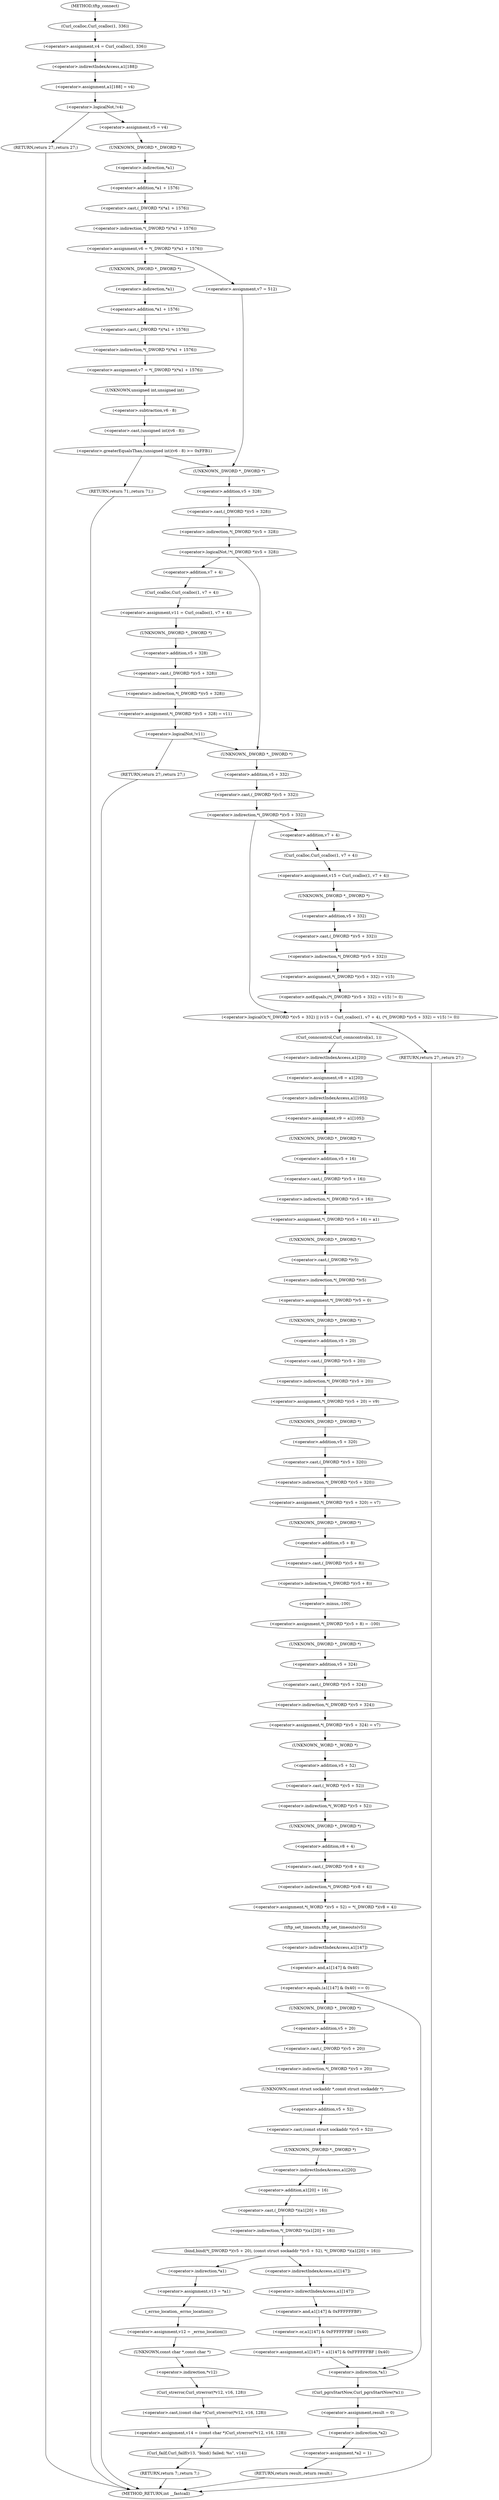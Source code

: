 digraph tftp_connect {  
"1000131" [label = "(<operator>.assignment,v4 = Curl_ccalloc(1, 336))" ]
"1000133" [label = "(Curl_ccalloc,Curl_ccalloc(1, 336))" ]
"1000136" [label = "(<operator>.assignment,a1[188] = v4)" ]
"1000137" [label = "(<operator>.indirectIndexAccess,a1[188])" ]
"1000142" [label = "(<operator>.logicalNot,!v4)" ]
"1000144" [label = "(RETURN,return 27;,return 27;)" ]
"1000146" [label = "(<operator>.assignment,v5 = v4)" ]
"1000149" [label = "(<operator>.assignment,v6 = *(_DWORD *)(*a1 + 1576))" ]
"1000151" [label = "(<operator>.indirection,*(_DWORD *)(*a1 + 1576))" ]
"1000152" [label = "(<operator>.cast,(_DWORD *)(*a1 + 1576))" ]
"1000153" [label = "(UNKNOWN,_DWORD *,_DWORD *)" ]
"1000154" [label = "(<operator>.addition,*a1 + 1576)" ]
"1000155" [label = "(<operator>.indirection,*a1)" ]
"1000161" [label = "(<operator>.assignment,v7 = *(_DWORD *)(*a1 + 1576))" ]
"1000163" [label = "(<operator>.indirection,*(_DWORD *)(*a1 + 1576))" ]
"1000164" [label = "(<operator>.cast,(_DWORD *)(*a1 + 1576))" ]
"1000165" [label = "(UNKNOWN,_DWORD *,_DWORD *)" ]
"1000166" [label = "(<operator>.addition,*a1 + 1576)" ]
"1000167" [label = "(<operator>.indirection,*a1)" ]
"1000171" [label = "(<operator>.greaterEqualsThan,(unsigned int)(v6 - 8) >= 0xFFB1)" ]
"1000172" [label = "(<operator>.cast,(unsigned int)(v6 - 8))" ]
"1000173" [label = "(UNKNOWN,unsigned int,unsigned int)" ]
"1000174" [label = "(<operator>.subtraction,v6 - 8)" ]
"1000178" [label = "(RETURN,return 71;,return 71;)" ]
"1000182" [label = "(<operator>.assignment,v7 = 512)" ]
"1000186" [label = "(<operator>.logicalNot,!*(_DWORD *)(v5 + 328))" ]
"1000187" [label = "(<operator>.indirection,*(_DWORD *)(v5 + 328))" ]
"1000188" [label = "(<operator>.cast,(_DWORD *)(v5 + 328))" ]
"1000189" [label = "(UNKNOWN,_DWORD *,_DWORD *)" ]
"1000190" [label = "(<operator>.addition,v5 + 328)" ]
"1000194" [label = "(<operator>.assignment,v11 = Curl_ccalloc(1, v7 + 4))" ]
"1000196" [label = "(Curl_ccalloc,Curl_ccalloc(1, v7 + 4))" ]
"1000198" [label = "(<operator>.addition,v7 + 4)" ]
"1000201" [label = "(<operator>.assignment,*(_DWORD *)(v5 + 328) = v11)" ]
"1000202" [label = "(<operator>.indirection,*(_DWORD *)(v5 + 328))" ]
"1000203" [label = "(<operator>.cast,(_DWORD *)(v5 + 328))" ]
"1000204" [label = "(UNKNOWN,_DWORD *,_DWORD *)" ]
"1000205" [label = "(<operator>.addition,v5 + 328)" ]
"1000210" [label = "(<operator>.logicalNot,!v11)" ]
"1000212" [label = "(RETURN,return 27;,return 27;)" ]
"1000215" [label = "(<operator>.logicalOr,*(_DWORD *)(v5 + 332) || (v15 = Curl_ccalloc(1, v7 + 4), (*(_DWORD *)(v5 + 332) = v15) != 0))" ]
"1000216" [label = "(<operator>.indirection,*(_DWORD *)(v5 + 332))" ]
"1000217" [label = "(<operator>.cast,(_DWORD *)(v5 + 332))" ]
"1000218" [label = "(UNKNOWN,_DWORD *,_DWORD *)" ]
"1000219" [label = "(<operator>.addition,v5 + 332)" ]
"1000223" [label = "(<operator>.assignment,v15 = Curl_ccalloc(1, v7 + 4))" ]
"1000225" [label = "(Curl_ccalloc,Curl_ccalloc(1, v7 + 4))" ]
"1000227" [label = "(<operator>.addition,v7 + 4)" ]
"1000230" [label = "(<operator>.notEquals,(*(_DWORD *)(v5 + 332) = v15) != 0)" ]
"1000231" [label = "(<operator>.assignment,*(_DWORD *)(v5 + 332) = v15)" ]
"1000232" [label = "(<operator>.indirection,*(_DWORD *)(v5 + 332))" ]
"1000233" [label = "(<operator>.cast,(_DWORD *)(v5 + 332))" ]
"1000234" [label = "(UNKNOWN,_DWORD *,_DWORD *)" ]
"1000235" [label = "(<operator>.addition,v5 + 332)" ]
"1000241" [label = "(Curl_conncontrol,Curl_conncontrol(a1, 1))" ]
"1000244" [label = "(<operator>.assignment,v8 = a1[20])" ]
"1000246" [label = "(<operator>.indirectIndexAccess,a1[20])" ]
"1000249" [label = "(<operator>.assignment,v9 = a1[105])" ]
"1000251" [label = "(<operator>.indirectIndexAccess,a1[105])" ]
"1000254" [label = "(<operator>.assignment,*(_DWORD *)(v5 + 16) = a1)" ]
"1000255" [label = "(<operator>.indirection,*(_DWORD *)(v5 + 16))" ]
"1000256" [label = "(<operator>.cast,(_DWORD *)(v5 + 16))" ]
"1000257" [label = "(UNKNOWN,_DWORD *,_DWORD *)" ]
"1000258" [label = "(<operator>.addition,v5 + 16)" ]
"1000262" [label = "(<operator>.assignment,*(_DWORD *)v5 = 0)" ]
"1000263" [label = "(<operator>.indirection,*(_DWORD *)v5)" ]
"1000264" [label = "(<operator>.cast,(_DWORD *)v5)" ]
"1000265" [label = "(UNKNOWN,_DWORD *,_DWORD *)" ]
"1000268" [label = "(<operator>.assignment,*(_DWORD *)(v5 + 20) = v9)" ]
"1000269" [label = "(<operator>.indirection,*(_DWORD *)(v5 + 20))" ]
"1000270" [label = "(<operator>.cast,(_DWORD *)(v5 + 20))" ]
"1000271" [label = "(UNKNOWN,_DWORD *,_DWORD *)" ]
"1000272" [label = "(<operator>.addition,v5 + 20)" ]
"1000276" [label = "(<operator>.assignment,*(_DWORD *)(v5 + 320) = v7)" ]
"1000277" [label = "(<operator>.indirection,*(_DWORD *)(v5 + 320))" ]
"1000278" [label = "(<operator>.cast,(_DWORD *)(v5 + 320))" ]
"1000279" [label = "(UNKNOWN,_DWORD *,_DWORD *)" ]
"1000280" [label = "(<operator>.addition,v5 + 320)" ]
"1000284" [label = "(<operator>.assignment,*(_DWORD *)(v5 + 8) = -100)" ]
"1000285" [label = "(<operator>.indirection,*(_DWORD *)(v5 + 8))" ]
"1000286" [label = "(<operator>.cast,(_DWORD *)(v5 + 8))" ]
"1000287" [label = "(UNKNOWN,_DWORD *,_DWORD *)" ]
"1000288" [label = "(<operator>.addition,v5 + 8)" ]
"1000291" [label = "(<operator>.minus,-100)" ]
"1000293" [label = "(<operator>.assignment,*(_DWORD *)(v5 + 324) = v7)" ]
"1000294" [label = "(<operator>.indirection,*(_DWORD *)(v5 + 324))" ]
"1000295" [label = "(<operator>.cast,(_DWORD *)(v5 + 324))" ]
"1000296" [label = "(UNKNOWN,_DWORD *,_DWORD *)" ]
"1000297" [label = "(<operator>.addition,v5 + 324)" ]
"1000301" [label = "(<operator>.assignment,*(_WORD *)(v5 + 52) = *(_DWORD *)(v8 + 4))" ]
"1000302" [label = "(<operator>.indirection,*(_WORD *)(v5 + 52))" ]
"1000303" [label = "(<operator>.cast,(_WORD *)(v5 + 52))" ]
"1000304" [label = "(UNKNOWN,_WORD *,_WORD *)" ]
"1000305" [label = "(<operator>.addition,v5 + 52)" ]
"1000308" [label = "(<operator>.indirection,*(_DWORD *)(v8 + 4))" ]
"1000309" [label = "(<operator>.cast,(_DWORD *)(v8 + 4))" ]
"1000310" [label = "(UNKNOWN,_DWORD *,_DWORD *)" ]
"1000311" [label = "(<operator>.addition,v8 + 4)" ]
"1000314" [label = "(tftp_set_timeouts,tftp_set_timeouts(v5))" ]
"1000317" [label = "(<operator>.equals,(a1[147] & 0x40) == 0)" ]
"1000318" [label = "(<operator>.and,a1[147] & 0x40)" ]
"1000319" [label = "(<operator>.indirectIndexAccess,a1[147])" ]
"1000326" [label = "(bind,bind(*(_DWORD *)(v5 + 20), (const struct sockaddr *)(v5 + 52), *(_DWORD *)(a1[20] + 16)))" ]
"1000327" [label = "(<operator>.indirection,*(_DWORD *)(v5 + 20))" ]
"1000328" [label = "(<operator>.cast,(_DWORD *)(v5 + 20))" ]
"1000329" [label = "(UNKNOWN,_DWORD *,_DWORD *)" ]
"1000330" [label = "(<operator>.addition,v5 + 20)" ]
"1000333" [label = "(<operator>.cast,(const struct sockaddr *)(v5 + 52))" ]
"1000334" [label = "(UNKNOWN,const struct sockaddr *,const struct sockaddr *)" ]
"1000335" [label = "(<operator>.addition,v5 + 52)" ]
"1000338" [label = "(<operator>.indirection,*(_DWORD *)(a1[20] + 16))" ]
"1000339" [label = "(<operator>.cast,(_DWORD *)(a1[20] + 16))" ]
"1000340" [label = "(UNKNOWN,_DWORD *,_DWORD *)" ]
"1000341" [label = "(<operator>.addition,a1[20] + 16)" ]
"1000342" [label = "(<operator>.indirectIndexAccess,a1[20])" ]
"1000347" [label = "(<operator>.assignment,v13 = *a1)" ]
"1000349" [label = "(<operator>.indirection,*a1)" ]
"1000351" [label = "(<operator>.assignment,v12 = _errno_location())" ]
"1000353" [label = "(_errno_location,_errno_location())" ]
"1000354" [label = "(<operator>.assignment,v14 = (const char *)Curl_strerror(*v12, v16, 128))" ]
"1000356" [label = "(<operator>.cast,(const char *)Curl_strerror(*v12, v16, 128))" ]
"1000357" [label = "(UNKNOWN,const char *,const char *)" ]
"1000358" [label = "(Curl_strerror,Curl_strerror(*v12, v16, 128))" ]
"1000359" [label = "(<operator>.indirection,*v12)" ]
"1000363" [label = "(Curl_failf,Curl_failf(v13, \"bind() failed; %s\", v14))" ]
"1000367" [label = "(RETURN,return 7;,return 7;)" ]
"1000369" [label = "(<operator>.assignment,a1[147] = a1[147] & 0xFFFFFFBF | 0x40)" ]
"1000370" [label = "(<operator>.indirectIndexAccess,a1[147])" ]
"1000373" [label = "(<operator>.or,a1[147] & 0xFFFFFFBF | 0x40)" ]
"1000374" [label = "(<operator>.and,a1[147] & 0xFFFFFFBF)" ]
"1000375" [label = "(<operator>.indirectIndexAccess,a1[147])" ]
"1000380" [label = "(Curl_pgrsStartNow,Curl_pgrsStartNow(*a1))" ]
"1000381" [label = "(<operator>.indirection,*a1)" ]
"1000383" [label = "(<operator>.assignment,result = 0)" ]
"1000386" [label = "(<operator>.assignment,*a2 = 1)" ]
"1000387" [label = "(<operator>.indirection,*a2)" ]
"1000390" [label = "(RETURN,return result;,return result;)" ]
"1000392" [label = "(RETURN,return 27;,return 27;)" ]
"1000114" [label = "(METHOD,tftp_connect)" ]
"1000394" [label = "(METHOD_RETURN,int __fastcall)" ]
  "1000131" -> "1000137" 
  "1000133" -> "1000131" 
  "1000136" -> "1000142" 
  "1000137" -> "1000136" 
  "1000142" -> "1000144" 
  "1000142" -> "1000146" 
  "1000144" -> "1000394" 
  "1000146" -> "1000153" 
  "1000149" -> "1000165" 
  "1000149" -> "1000182" 
  "1000151" -> "1000149" 
  "1000152" -> "1000151" 
  "1000153" -> "1000155" 
  "1000154" -> "1000152" 
  "1000155" -> "1000154" 
  "1000161" -> "1000173" 
  "1000163" -> "1000161" 
  "1000164" -> "1000163" 
  "1000165" -> "1000167" 
  "1000166" -> "1000164" 
  "1000167" -> "1000166" 
  "1000171" -> "1000189" 
  "1000171" -> "1000178" 
  "1000172" -> "1000171" 
  "1000173" -> "1000174" 
  "1000174" -> "1000172" 
  "1000178" -> "1000394" 
  "1000182" -> "1000189" 
  "1000186" -> "1000218" 
  "1000186" -> "1000198" 
  "1000187" -> "1000186" 
  "1000188" -> "1000187" 
  "1000189" -> "1000190" 
  "1000190" -> "1000188" 
  "1000194" -> "1000204" 
  "1000196" -> "1000194" 
  "1000198" -> "1000196" 
  "1000201" -> "1000210" 
  "1000202" -> "1000201" 
  "1000203" -> "1000202" 
  "1000204" -> "1000205" 
  "1000205" -> "1000203" 
  "1000210" -> "1000218" 
  "1000210" -> "1000212" 
  "1000212" -> "1000394" 
  "1000215" -> "1000241" 
  "1000215" -> "1000392" 
  "1000216" -> "1000215" 
  "1000216" -> "1000227" 
  "1000217" -> "1000216" 
  "1000218" -> "1000219" 
  "1000219" -> "1000217" 
  "1000223" -> "1000234" 
  "1000225" -> "1000223" 
  "1000227" -> "1000225" 
  "1000230" -> "1000215" 
  "1000231" -> "1000230" 
  "1000232" -> "1000231" 
  "1000233" -> "1000232" 
  "1000234" -> "1000235" 
  "1000235" -> "1000233" 
  "1000241" -> "1000246" 
  "1000244" -> "1000251" 
  "1000246" -> "1000244" 
  "1000249" -> "1000257" 
  "1000251" -> "1000249" 
  "1000254" -> "1000265" 
  "1000255" -> "1000254" 
  "1000256" -> "1000255" 
  "1000257" -> "1000258" 
  "1000258" -> "1000256" 
  "1000262" -> "1000271" 
  "1000263" -> "1000262" 
  "1000264" -> "1000263" 
  "1000265" -> "1000264" 
  "1000268" -> "1000279" 
  "1000269" -> "1000268" 
  "1000270" -> "1000269" 
  "1000271" -> "1000272" 
  "1000272" -> "1000270" 
  "1000276" -> "1000287" 
  "1000277" -> "1000276" 
  "1000278" -> "1000277" 
  "1000279" -> "1000280" 
  "1000280" -> "1000278" 
  "1000284" -> "1000296" 
  "1000285" -> "1000291" 
  "1000286" -> "1000285" 
  "1000287" -> "1000288" 
  "1000288" -> "1000286" 
  "1000291" -> "1000284" 
  "1000293" -> "1000304" 
  "1000294" -> "1000293" 
  "1000295" -> "1000294" 
  "1000296" -> "1000297" 
  "1000297" -> "1000295" 
  "1000301" -> "1000314" 
  "1000302" -> "1000310" 
  "1000303" -> "1000302" 
  "1000304" -> "1000305" 
  "1000305" -> "1000303" 
  "1000308" -> "1000301" 
  "1000309" -> "1000308" 
  "1000310" -> "1000311" 
  "1000311" -> "1000309" 
  "1000314" -> "1000319" 
  "1000317" -> "1000329" 
  "1000317" -> "1000381" 
  "1000318" -> "1000317" 
  "1000319" -> "1000318" 
  "1000326" -> "1000349" 
  "1000326" -> "1000370" 
  "1000327" -> "1000334" 
  "1000328" -> "1000327" 
  "1000329" -> "1000330" 
  "1000330" -> "1000328" 
  "1000333" -> "1000340" 
  "1000334" -> "1000335" 
  "1000335" -> "1000333" 
  "1000338" -> "1000326" 
  "1000339" -> "1000338" 
  "1000340" -> "1000342" 
  "1000341" -> "1000339" 
  "1000342" -> "1000341" 
  "1000347" -> "1000353" 
  "1000349" -> "1000347" 
  "1000351" -> "1000357" 
  "1000353" -> "1000351" 
  "1000354" -> "1000363" 
  "1000356" -> "1000354" 
  "1000357" -> "1000359" 
  "1000358" -> "1000356" 
  "1000359" -> "1000358" 
  "1000363" -> "1000367" 
  "1000367" -> "1000394" 
  "1000369" -> "1000381" 
  "1000370" -> "1000375" 
  "1000373" -> "1000369" 
  "1000374" -> "1000373" 
  "1000375" -> "1000374" 
  "1000380" -> "1000383" 
  "1000381" -> "1000380" 
  "1000383" -> "1000387" 
  "1000386" -> "1000390" 
  "1000387" -> "1000386" 
  "1000390" -> "1000394" 
  "1000392" -> "1000394" 
  "1000114" -> "1000133" 
}
